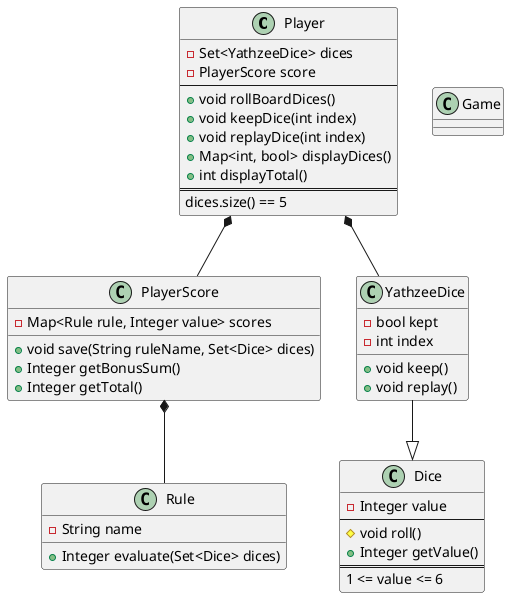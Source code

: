 @startuml
class Player {
    -Set<YathzeeDice> dices
    -PlayerScore score
    --
    +void rollBoardDices()
    +void keepDice(int index)
    +void replayDice(int index)
    +Map<int, bool> displayDices()
    +int displayTotal()
    ==
    dices.size() == 5
}

class PlayerScore {
    -Map<Rule rule, Integer value> scores
    +void save(String ruleName, Set<Dice> dices)
    +Integer getBonusSum()
    +Integer getTotal()
}

class Rule {
    -String name
    +Integer evaluate(Set<Dice> dices)
}

class YathzeeDice {
    -bool kept
    -int index
    +void keep()
    +void replay()
}

class Dice {
    -Integer value
    --
    #void roll()
    +Integer getValue()
    ==
    1 <= value <= 6
}

class Game

Player *-- YathzeeDice
Player *-- PlayerScore
PlayerScore *-- Rule
YathzeeDice --|> Dice

@enduml